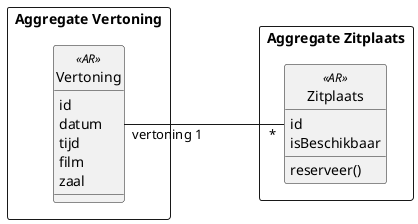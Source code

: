 @startuml

hide circle

left to right direction

rectangle "Aggregate Vertoning" {
    class Vertoning <<AR>> {
        id
        datum
        tijd
        film
        zaal
    }
}
rectangle "Aggregate Zitplaats" {
    class Zitplaats <<AR>> {
        id
        isBeschikbaar
        reserveer()
    }
}

Vertoning "vertoning 1" --- "*" Zitplaats
@enduml
